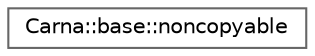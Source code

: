 digraph "Graphical Class Hierarchy"
{
 // LATEX_PDF_SIZE
  bgcolor="transparent";
  edge [fontname=Helvetica,fontsize=10,labelfontname=Helvetica,labelfontsize=10];
  node [fontname=Helvetica,fontsize=10,shape=box,height=0.2,width=0.4];
  rankdir="LR";
  Node0 [id="Node000000",label="Carna::base::noncopyable",height=0.2,width=0.4,color="grey40", fillcolor="white", style="filled",URL="$classCarna_1_1base_1_1noncopyable.html",tooltip="Objects from classes inheriting this cannot be copied."];
}
